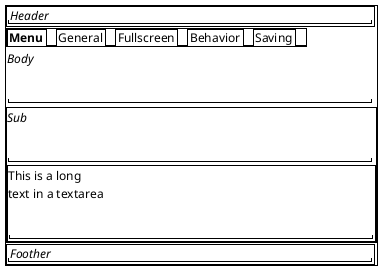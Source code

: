 @startsalt
{+

  {+
    "//Header//                                   "
  }
'------------------------

  {+
    {/ <b>Menu | General | Fullscreen | Behavior | Saving }
  }


'------------------------
  {
    //Body//
    .
    "                                             "
  }

'------------------------

  {+
    //Sub// 
    .
    "                                             "

    {+
      This is a long
      text in a textarea
      .
      "                                             "
    }
  }

'------------------------

  {+
    "//Foother//                                  "
  }
}
@endsalt